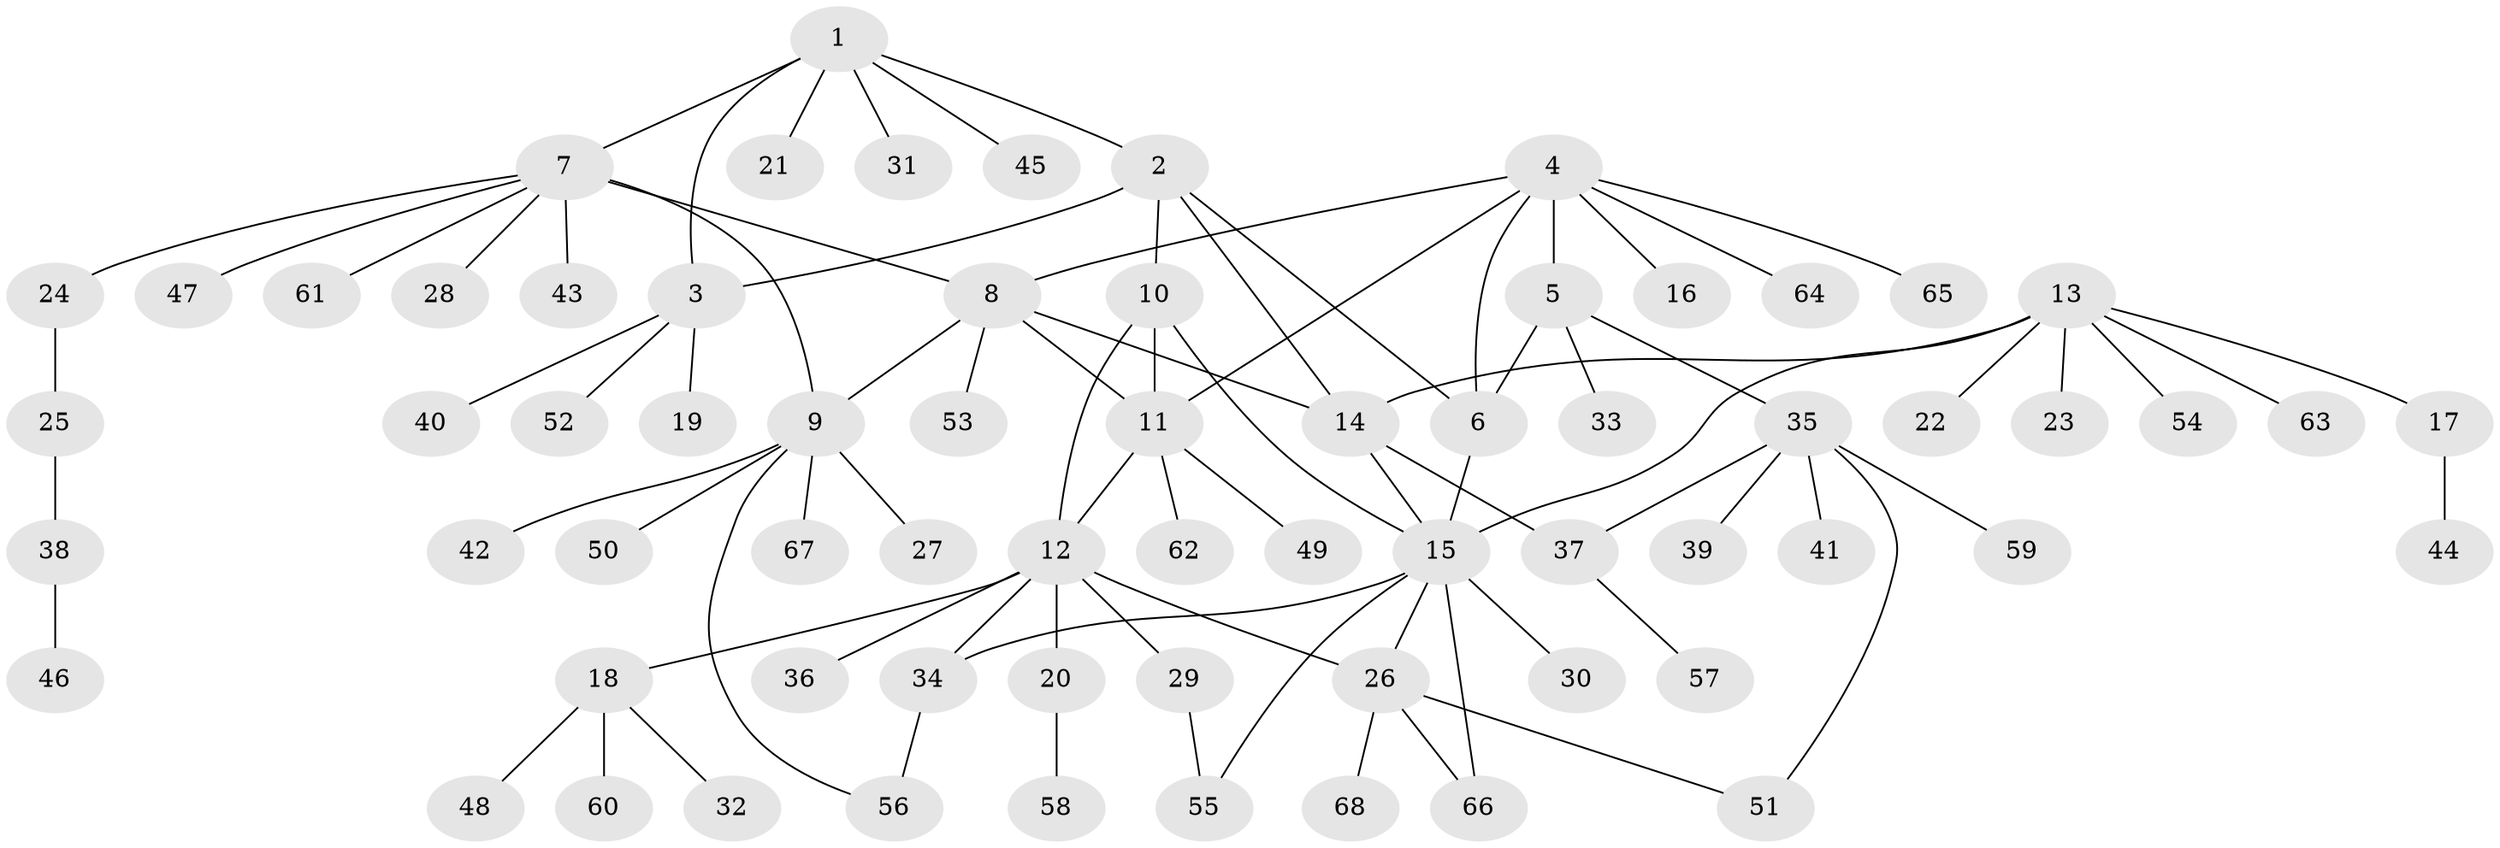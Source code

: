 // Generated by graph-tools (version 1.1) at 2025/54/03/09/25 04:54:11]
// undirected, 68 vertices, 85 edges
graph export_dot {
graph [start="1"]
  node [color=gray90,style=filled];
  1;
  2;
  3;
  4;
  5;
  6;
  7;
  8;
  9;
  10;
  11;
  12;
  13;
  14;
  15;
  16;
  17;
  18;
  19;
  20;
  21;
  22;
  23;
  24;
  25;
  26;
  27;
  28;
  29;
  30;
  31;
  32;
  33;
  34;
  35;
  36;
  37;
  38;
  39;
  40;
  41;
  42;
  43;
  44;
  45;
  46;
  47;
  48;
  49;
  50;
  51;
  52;
  53;
  54;
  55;
  56;
  57;
  58;
  59;
  60;
  61;
  62;
  63;
  64;
  65;
  66;
  67;
  68;
  1 -- 2;
  1 -- 3;
  1 -- 7;
  1 -- 21;
  1 -- 31;
  1 -- 45;
  2 -- 3;
  2 -- 6;
  2 -- 10;
  2 -- 14;
  3 -- 19;
  3 -- 40;
  3 -- 52;
  4 -- 5;
  4 -- 6;
  4 -- 8;
  4 -- 11;
  4 -- 16;
  4 -- 64;
  4 -- 65;
  5 -- 6;
  5 -- 33;
  5 -- 35;
  6 -- 15;
  7 -- 8;
  7 -- 9;
  7 -- 24;
  7 -- 28;
  7 -- 43;
  7 -- 47;
  7 -- 61;
  8 -- 9;
  8 -- 11;
  8 -- 14;
  8 -- 53;
  9 -- 27;
  9 -- 42;
  9 -- 50;
  9 -- 56;
  9 -- 67;
  10 -- 11;
  10 -- 12;
  10 -- 15;
  11 -- 12;
  11 -- 49;
  11 -- 62;
  12 -- 18;
  12 -- 20;
  12 -- 26;
  12 -- 29;
  12 -- 34;
  12 -- 36;
  13 -- 14;
  13 -- 15;
  13 -- 17;
  13 -- 22;
  13 -- 23;
  13 -- 54;
  13 -- 63;
  14 -- 15;
  14 -- 37;
  15 -- 26;
  15 -- 30;
  15 -- 34;
  15 -- 55;
  15 -- 66;
  17 -- 44;
  18 -- 32;
  18 -- 48;
  18 -- 60;
  20 -- 58;
  24 -- 25;
  25 -- 38;
  26 -- 51;
  26 -- 66;
  26 -- 68;
  29 -- 55;
  34 -- 56;
  35 -- 37;
  35 -- 39;
  35 -- 41;
  35 -- 51;
  35 -- 59;
  37 -- 57;
  38 -- 46;
}
